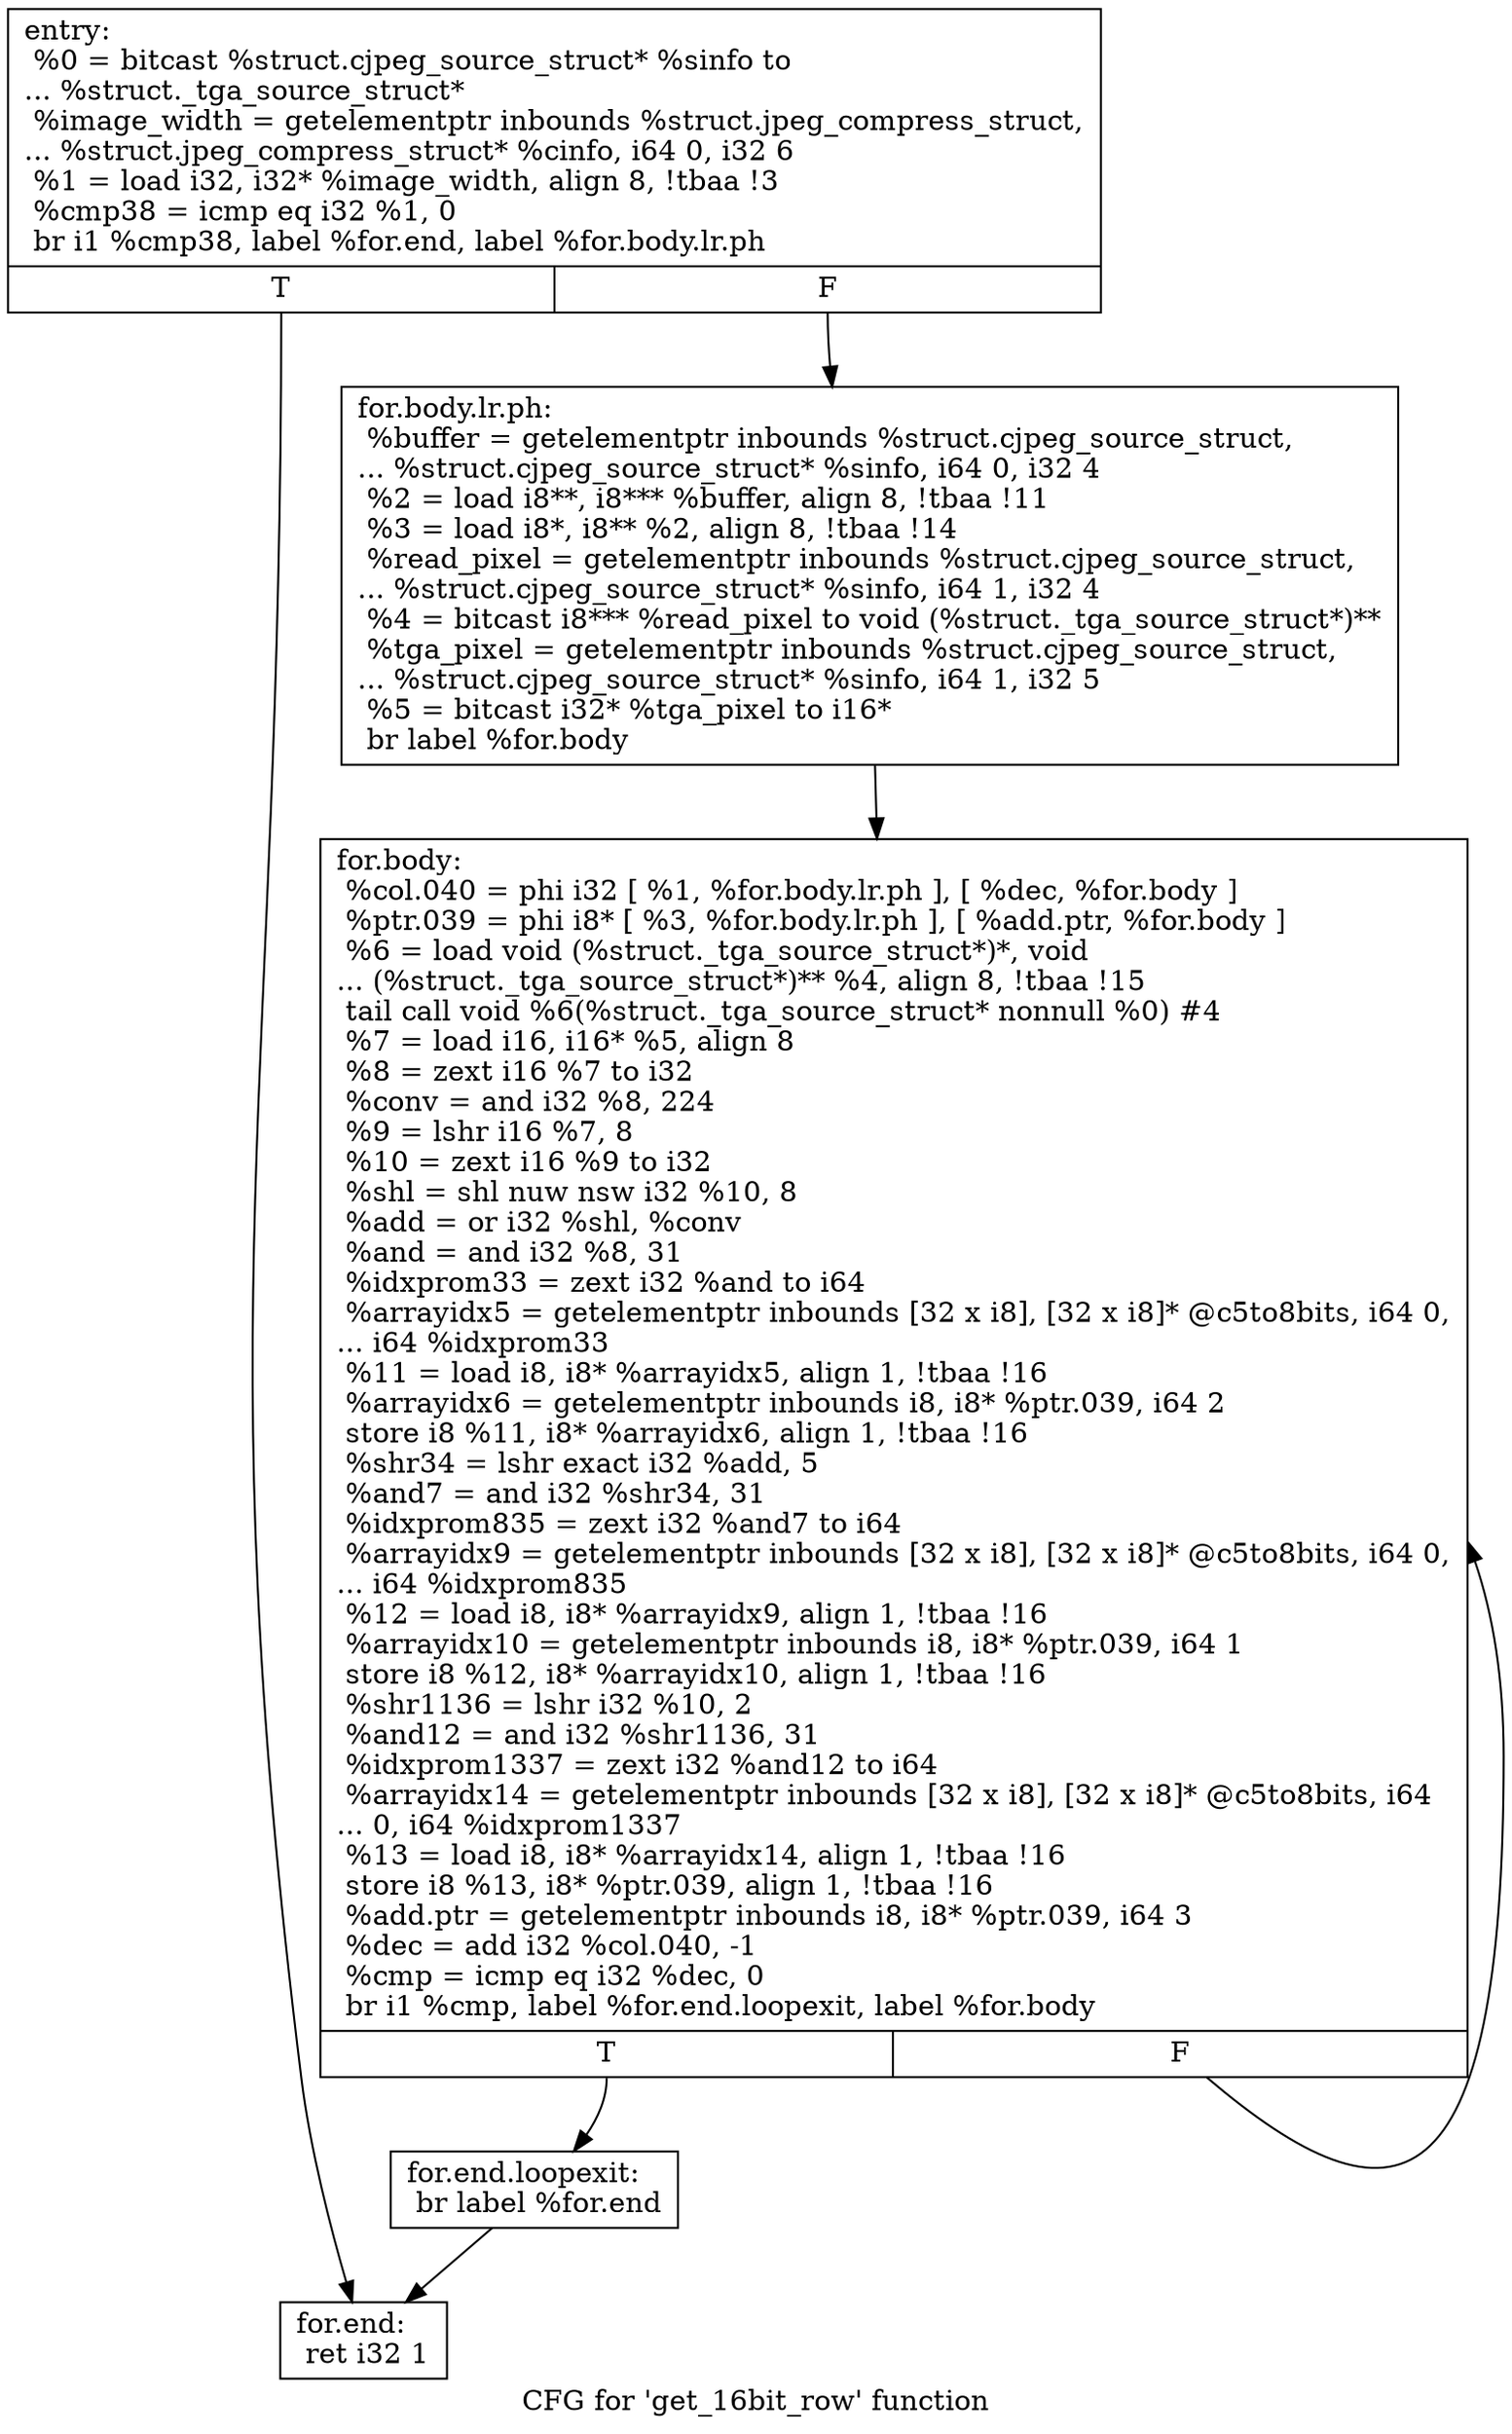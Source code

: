 digraph "CFG for 'get_16bit_row' function" {
	label="CFG for 'get_16bit_row' function";

	Node0x4ead580 [shape=record,label="{entry:\l  %0 = bitcast %struct.cjpeg_source_struct* %sinfo to\l... %struct._tga_source_struct*\l  %image_width = getelementptr inbounds %struct.jpeg_compress_struct,\l... %struct.jpeg_compress_struct* %cinfo, i64 0, i32 6\l  %1 = load i32, i32* %image_width, align 8, !tbaa !3\l  %cmp38 = icmp eq i32 %1, 0\l  br i1 %cmp38, label %for.end, label %for.body.lr.ph\l|{<s0>T|<s1>F}}"];
	Node0x4ead580:s0 -> Node0x4eae550;
	Node0x4ead580:s1 -> Node0x4eae600;
	Node0x4eae600 [shape=record,label="{for.body.lr.ph:                                   \l  %buffer = getelementptr inbounds %struct.cjpeg_source_struct,\l... %struct.cjpeg_source_struct* %sinfo, i64 0, i32 4\l  %2 = load i8**, i8*** %buffer, align 8, !tbaa !11\l  %3 = load i8*, i8** %2, align 8, !tbaa !14\l  %read_pixel = getelementptr inbounds %struct.cjpeg_source_struct,\l... %struct.cjpeg_source_struct* %sinfo, i64 1, i32 4\l  %4 = bitcast i8*** %read_pixel to void (%struct._tga_source_struct*)**\l  %tga_pixel = getelementptr inbounds %struct.cjpeg_source_struct,\l... %struct.cjpeg_source_struct* %sinfo, i64 1, i32 5\l  %5 = bitcast i32* %tga_pixel to i16*\l  br label %for.body\l}"];
	Node0x4eae600 -> Node0x4eaeb40;
	Node0x4eaeb40 [shape=record,label="{for.body:                                         \l  %col.040 = phi i32 [ %1, %for.body.lr.ph ], [ %dec, %for.body ]\l  %ptr.039 = phi i8* [ %3, %for.body.lr.ph ], [ %add.ptr, %for.body ]\l  %6 = load void (%struct._tga_source_struct*)*, void\l... (%struct._tga_source_struct*)** %4, align 8, !tbaa !15\l  tail call void %6(%struct._tga_source_struct* nonnull %0) #4\l  %7 = load i16, i16* %5, align 8\l  %8 = zext i16 %7 to i32\l  %conv = and i32 %8, 224\l  %9 = lshr i16 %7, 8\l  %10 = zext i16 %9 to i32\l  %shl = shl nuw nsw i32 %10, 8\l  %add = or i32 %shl, %conv\l  %and = and i32 %8, 31\l  %idxprom33 = zext i32 %and to i64\l  %arrayidx5 = getelementptr inbounds [32 x i8], [32 x i8]* @c5to8bits, i64 0,\l... i64 %idxprom33\l  %11 = load i8, i8* %arrayidx5, align 1, !tbaa !16\l  %arrayidx6 = getelementptr inbounds i8, i8* %ptr.039, i64 2\l  store i8 %11, i8* %arrayidx6, align 1, !tbaa !16\l  %shr34 = lshr exact i32 %add, 5\l  %and7 = and i32 %shr34, 31\l  %idxprom835 = zext i32 %and7 to i64\l  %arrayidx9 = getelementptr inbounds [32 x i8], [32 x i8]* @c5to8bits, i64 0,\l... i64 %idxprom835\l  %12 = load i8, i8* %arrayidx9, align 1, !tbaa !16\l  %arrayidx10 = getelementptr inbounds i8, i8* %ptr.039, i64 1\l  store i8 %12, i8* %arrayidx10, align 1, !tbaa !16\l  %shr1136 = lshr i32 %10, 2\l  %and12 = and i32 %shr1136, 31\l  %idxprom1337 = zext i32 %and12 to i64\l  %arrayidx14 = getelementptr inbounds [32 x i8], [32 x i8]* @c5to8bits, i64\l... 0, i64 %idxprom1337\l  %13 = load i8, i8* %arrayidx14, align 1, !tbaa !16\l  store i8 %13, i8* %ptr.039, align 1, !tbaa !16\l  %add.ptr = getelementptr inbounds i8, i8* %ptr.039, i64 3\l  %dec = add i32 %col.040, -1\l  %cmp = icmp eq i32 %dec, 0\l  br i1 %cmp, label %for.end.loopexit, label %for.body\l|{<s0>T|<s1>F}}"];
	Node0x4eaeb40:s0 -> Node0x4eae9f0;
	Node0x4eaeb40:s1 -> Node0x4eaeb40;
	Node0x4eae9f0 [shape=record,label="{for.end.loopexit:                                 \l  br label %for.end\l}"];
	Node0x4eae9f0 -> Node0x4eae550;
	Node0x4eae550 [shape=record,label="{for.end:                                          \l  ret i32 1\l}"];
}
